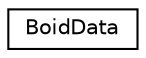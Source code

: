 digraph G
{
  edge [fontname="Helvetica",fontsize="10",labelfontname="Helvetica",labelfontsize="10"];
  node [fontname="Helvetica",fontsize="10",shape=record];
  rankdir=LR;
  Node1 [label="BoidData",height=0.2,width=0.4,color="black", fillcolor="white", style="filled",URL="$d6/de4/structBoidData.html"];
}
